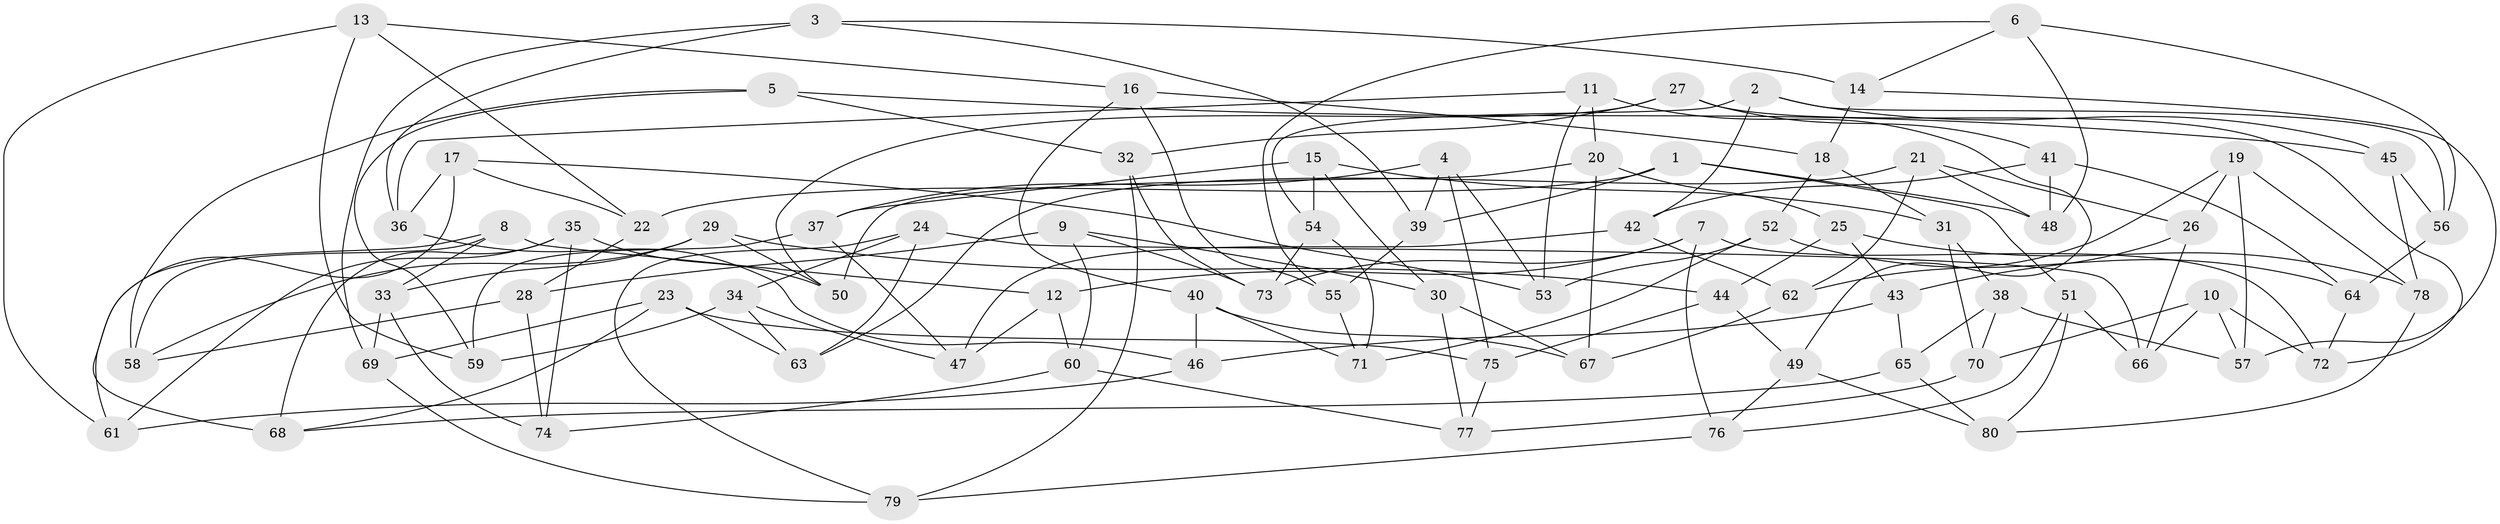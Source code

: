 // coarse degree distribution, {4: 0.8070175438596491, 11: 0.03508771929824561, 7: 0.03508771929824561, 10: 0.017543859649122806, 3: 0.08771929824561403, 9: 0.017543859649122806}
// Generated by graph-tools (version 1.1) at 2025/53/03/04/25 22:53:38]
// undirected, 80 vertices, 160 edges
graph export_dot {
  node [color=gray90,style=filled];
  1;
  2;
  3;
  4;
  5;
  6;
  7;
  8;
  9;
  10;
  11;
  12;
  13;
  14;
  15;
  16;
  17;
  18;
  19;
  20;
  21;
  22;
  23;
  24;
  25;
  26;
  27;
  28;
  29;
  30;
  31;
  32;
  33;
  34;
  35;
  36;
  37;
  38;
  39;
  40;
  41;
  42;
  43;
  44;
  45;
  46;
  47;
  48;
  49;
  50;
  51;
  52;
  53;
  54;
  55;
  56;
  57;
  58;
  59;
  60;
  61;
  62;
  63;
  64;
  65;
  66;
  67;
  68;
  69;
  70;
  71;
  72;
  73;
  74;
  75;
  76;
  77;
  78;
  79;
  80;
  1 -- 48;
  1 -- 39;
  1 -- 51;
  1 -- 22;
  2 -- 45;
  2 -- 42;
  2 -- 56;
  2 -- 54;
  3 -- 69;
  3 -- 14;
  3 -- 39;
  3 -- 36;
  4 -- 39;
  4 -- 53;
  4 -- 37;
  4 -- 75;
  5 -- 59;
  5 -- 45;
  5 -- 32;
  5 -- 58;
  6 -- 48;
  6 -- 56;
  6 -- 14;
  6 -- 55;
  7 -- 12;
  7 -- 72;
  7 -- 76;
  7 -- 73;
  8 -- 33;
  8 -- 61;
  8 -- 12;
  8 -- 58;
  9 -- 60;
  9 -- 30;
  9 -- 73;
  9 -- 28;
  10 -- 70;
  10 -- 66;
  10 -- 57;
  10 -- 72;
  11 -- 53;
  11 -- 20;
  11 -- 49;
  11 -- 36;
  12 -- 47;
  12 -- 60;
  13 -- 22;
  13 -- 59;
  13 -- 16;
  13 -- 61;
  14 -- 57;
  14 -- 18;
  15 -- 37;
  15 -- 30;
  15 -- 54;
  15 -- 31;
  16 -- 40;
  16 -- 55;
  16 -- 18;
  17 -- 36;
  17 -- 53;
  17 -- 68;
  17 -- 22;
  18 -- 31;
  18 -- 52;
  19 -- 78;
  19 -- 57;
  19 -- 62;
  19 -- 26;
  20 -- 50;
  20 -- 67;
  20 -- 25;
  21 -- 62;
  21 -- 48;
  21 -- 63;
  21 -- 26;
  22 -- 28;
  23 -- 75;
  23 -- 68;
  23 -- 69;
  23 -- 63;
  24 -- 79;
  24 -- 34;
  24 -- 66;
  24 -- 63;
  25 -- 44;
  25 -- 43;
  25 -- 78;
  26 -- 43;
  26 -- 66;
  27 -- 41;
  27 -- 72;
  27 -- 50;
  27 -- 32;
  28 -- 58;
  28 -- 74;
  29 -- 58;
  29 -- 33;
  29 -- 44;
  29 -- 50;
  30 -- 77;
  30 -- 67;
  31 -- 38;
  31 -- 70;
  32 -- 79;
  32 -- 73;
  33 -- 74;
  33 -- 69;
  34 -- 47;
  34 -- 59;
  34 -- 63;
  35 -- 68;
  35 -- 50;
  35 -- 74;
  35 -- 61;
  36 -- 46;
  37 -- 59;
  37 -- 47;
  38 -- 65;
  38 -- 57;
  38 -- 70;
  39 -- 55;
  40 -- 67;
  40 -- 71;
  40 -- 46;
  41 -- 64;
  41 -- 42;
  41 -- 48;
  42 -- 62;
  42 -- 47;
  43 -- 46;
  43 -- 65;
  44 -- 75;
  44 -- 49;
  45 -- 78;
  45 -- 56;
  46 -- 61;
  49 -- 76;
  49 -- 80;
  51 -- 66;
  51 -- 76;
  51 -- 80;
  52 -- 71;
  52 -- 64;
  52 -- 53;
  54 -- 73;
  54 -- 71;
  55 -- 71;
  56 -- 64;
  60 -- 74;
  60 -- 77;
  62 -- 67;
  64 -- 72;
  65 -- 80;
  65 -- 68;
  69 -- 79;
  70 -- 77;
  75 -- 77;
  76 -- 79;
  78 -- 80;
}
